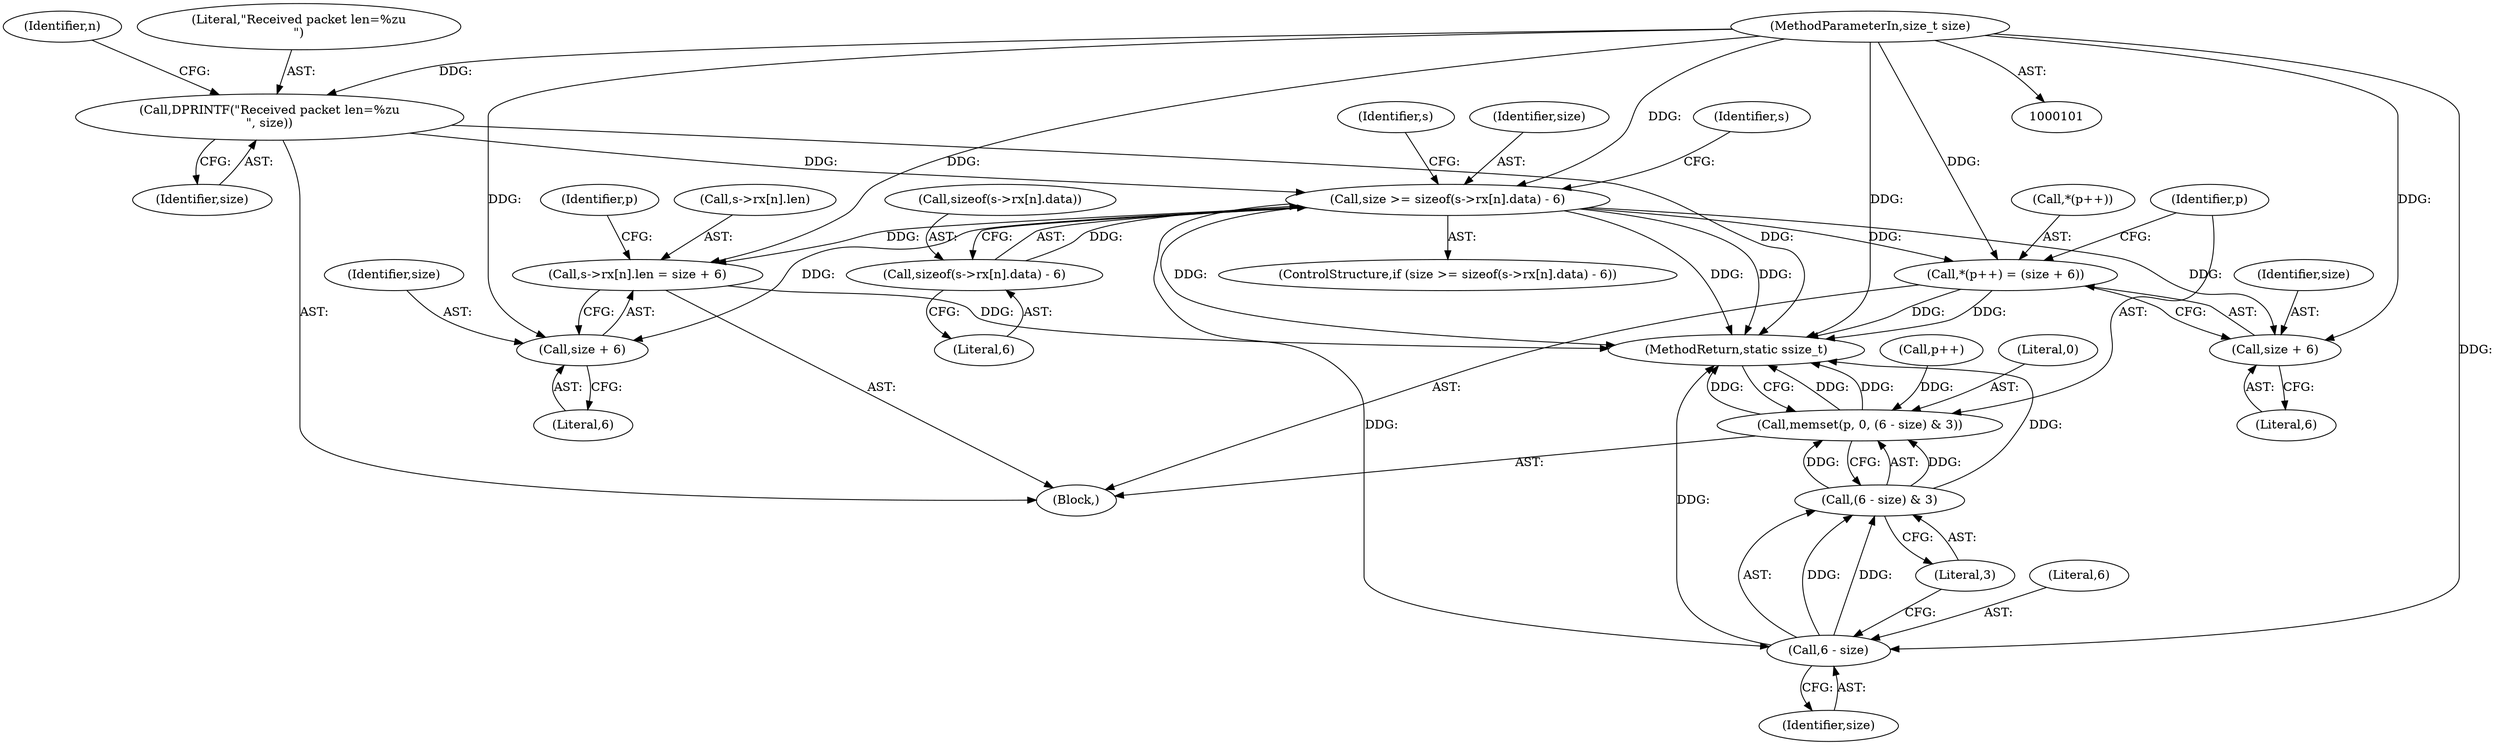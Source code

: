 digraph "0_qemu_3a15cc0e1ee7168db0782133d2607a6bfa422d66@API" {
"1000154" [label="(Call,size >= sizeof(s->rx[n].data) - 6)"];
"1000134" [label="(Call,DPRINTF(\"Received packet len=%zu\n\", size))"];
"1000104" [label="(MethodParameterIn,size_t size)"];
"1000156" [label="(Call,sizeof(s->rx[n].data) - 6)"];
"1000181" [label="(Call,s->rx[n].len = size + 6)"];
"1000189" [label="(Call,size + 6)"];
"1000201" [label="(Call,*(p++) = (size + 6))"];
"1000205" [label="(Call,size + 6)"];
"1000212" [label="(Call,6 - size)"];
"1000211" [label="(Call,(6 - size) & 3)"];
"1000208" [label="(Call,memset(p, 0, (6 - size) & 3))"];
"1000165" [label="(Literal,6)"];
"1000191" [label="(Literal,6)"];
"1000169" [label="(Identifier,s)"];
"1000179" [label="(Identifier,s)"];
"1000214" [label="(Identifier,size)"];
"1000206" [label="(Identifier,size)"];
"1000207" [label="(Literal,6)"];
"1000213" [label="(Literal,6)"];
"1000205" [label="(Call,size + 6)"];
"1000208" [label="(Call,memset(p, 0, (6 - size) & 3))"];
"1000154" [label="(Call,size >= sizeof(s->rx[n].data) - 6)"];
"1000209" [label="(Identifier,p)"];
"1000203" [label="(Call,p++)"];
"1000181" [label="(Call,s->rx[n].len = size + 6)"];
"1000193" [label="(Identifier,p)"];
"1000210" [label="(Literal,0)"];
"1000136" [label="(Identifier,size)"];
"1000215" [label="(Literal,3)"];
"1000190" [label="(Identifier,size)"];
"1000138" [label="(Identifier,n)"];
"1000212" [label="(Call,6 - size)"];
"1000153" [label="(ControlStructure,if (size >= sizeof(s->rx[n].data) - 6))"];
"1000202" [label="(Call,*(p++))"];
"1000155" [label="(Identifier,size)"];
"1000216" [label="(MethodReturn,static ssize_t)"];
"1000105" [label="(Block,)"];
"1000104" [label="(MethodParameterIn,size_t size)"];
"1000135" [label="(Literal,\"Received packet len=%zu\n\")"];
"1000134" [label="(Call,DPRINTF(\"Received packet len=%zu\n\", size))"];
"1000201" [label="(Call,*(p++) = (size + 6))"];
"1000156" [label="(Call,sizeof(s->rx[n].data) - 6)"];
"1000157" [label="(Call,sizeof(s->rx[n].data))"];
"1000189" [label="(Call,size + 6)"];
"1000182" [label="(Call,s->rx[n].len)"];
"1000211" [label="(Call,(6 - size) & 3)"];
"1000154" -> "1000153"  [label="AST: "];
"1000154" -> "1000156"  [label="CFG: "];
"1000155" -> "1000154"  [label="AST: "];
"1000156" -> "1000154"  [label="AST: "];
"1000169" -> "1000154"  [label="CFG: "];
"1000179" -> "1000154"  [label="CFG: "];
"1000154" -> "1000216"  [label="DDG: "];
"1000154" -> "1000216"  [label="DDG: "];
"1000154" -> "1000216"  [label="DDG: "];
"1000134" -> "1000154"  [label="DDG: "];
"1000104" -> "1000154"  [label="DDG: "];
"1000156" -> "1000154"  [label="DDG: "];
"1000154" -> "1000181"  [label="DDG: "];
"1000154" -> "1000189"  [label="DDG: "];
"1000154" -> "1000201"  [label="DDG: "];
"1000154" -> "1000205"  [label="DDG: "];
"1000154" -> "1000212"  [label="DDG: "];
"1000134" -> "1000105"  [label="AST: "];
"1000134" -> "1000136"  [label="CFG: "];
"1000135" -> "1000134"  [label="AST: "];
"1000136" -> "1000134"  [label="AST: "];
"1000138" -> "1000134"  [label="CFG: "];
"1000134" -> "1000216"  [label="DDG: "];
"1000104" -> "1000134"  [label="DDG: "];
"1000104" -> "1000101"  [label="AST: "];
"1000104" -> "1000216"  [label="DDG: "];
"1000104" -> "1000181"  [label="DDG: "];
"1000104" -> "1000189"  [label="DDG: "];
"1000104" -> "1000201"  [label="DDG: "];
"1000104" -> "1000205"  [label="DDG: "];
"1000104" -> "1000212"  [label="DDG: "];
"1000156" -> "1000165"  [label="CFG: "];
"1000157" -> "1000156"  [label="AST: "];
"1000165" -> "1000156"  [label="AST: "];
"1000181" -> "1000105"  [label="AST: "];
"1000181" -> "1000189"  [label="CFG: "];
"1000182" -> "1000181"  [label="AST: "];
"1000189" -> "1000181"  [label="AST: "];
"1000193" -> "1000181"  [label="CFG: "];
"1000181" -> "1000216"  [label="DDG: "];
"1000189" -> "1000191"  [label="CFG: "];
"1000190" -> "1000189"  [label="AST: "];
"1000191" -> "1000189"  [label="AST: "];
"1000201" -> "1000105"  [label="AST: "];
"1000201" -> "1000205"  [label="CFG: "];
"1000202" -> "1000201"  [label="AST: "];
"1000205" -> "1000201"  [label="AST: "];
"1000209" -> "1000201"  [label="CFG: "];
"1000201" -> "1000216"  [label="DDG: "];
"1000201" -> "1000216"  [label="DDG: "];
"1000205" -> "1000207"  [label="CFG: "];
"1000206" -> "1000205"  [label="AST: "];
"1000207" -> "1000205"  [label="AST: "];
"1000212" -> "1000211"  [label="AST: "];
"1000212" -> "1000214"  [label="CFG: "];
"1000213" -> "1000212"  [label="AST: "];
"1000214" -> "1000212"  [label="AST: "];
"1000215" -> "1000212"  [label="CFG: "];
"1000212" -> "1000216"  [label="DDG: "];
"1000212" -> "1000211"  [label="DDG: "];
"1000212" -> "1000211"  [label="DDG: "];
"1000211" -> "1000208"  [label="AST: "];
"1000211" -> "1000215"  [label="CFG: "];
"1000215" -> "1000211"  [label="AST: "];
"1000208" -> "1000211"  [label="CFG: "];
"1000211" -> "1000216"  [label="DDG: "];
"1000211" -> "1000208"  [label="DDG: "];
"1000211" -> "1000208"  [label="DDG: "];
"1000208" -> "1000105"  [label="AST: "];
"1000209" -> "1000208"  [label="AST: "];
"1000210" -> "1000208"  [label="AST: "];
"1000216" -> "1000208"  [label="CFG: "];
"1000208" -> "1000216"  [label="DDG: "];
"1000208" -> "1000216"  [label="DDG: "];
"1000208" -> "1000216"  [label="DDG: "];
"1000203" -> "1000208"  [label="DDG: "];
}
